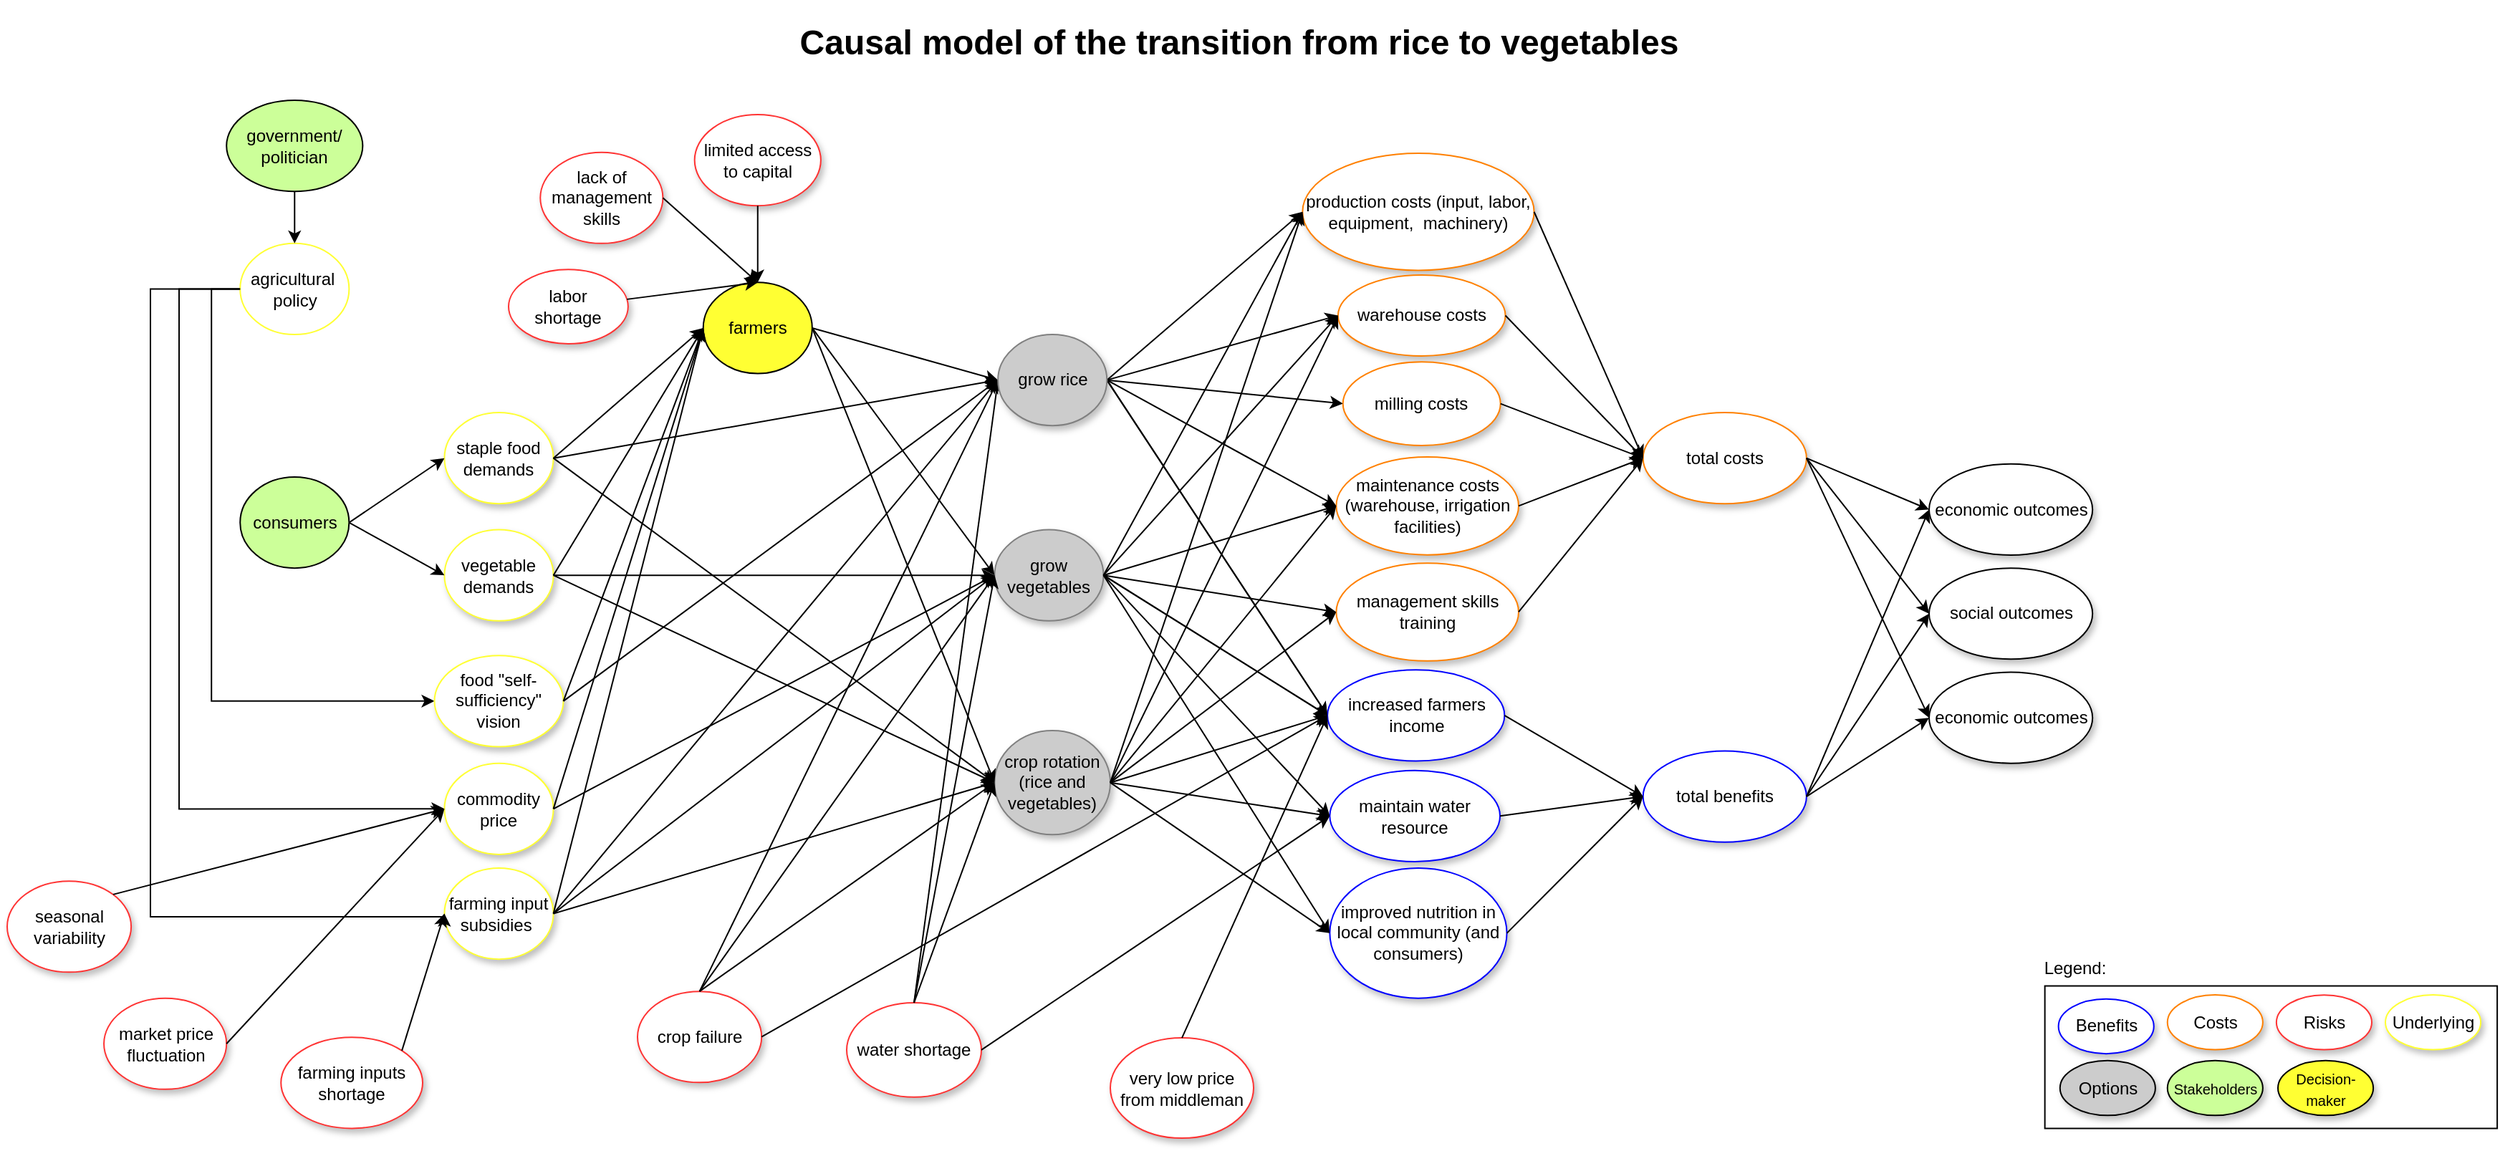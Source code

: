 <mxfile version="22.1.20" type="github">
  <diagram id="de_amEsHy38tS3pp2vvq" name="Page-4">
    <mxGraphModel dx="1972" dy="918" grid="1" gridSize="10" guides="1" tooltips="1" connect="1" arrows="1" fold="1" page="1" pageScale="1" pageWidth="1100" pageHeight="850" math="0" shadow="0">
      <root>
        <mxCell id="0" />
        <mxCell id="1" parent="0" />
        <mxCell id="ygxcdJTt3O7zTpUEZf1P-44" value="&lt;h1&gt;Causal model of the transition from rice to vegetables&lt;/h1&gt;" style="text;html=1;strokeColor=none;fillColor=none;spacing=5;spacingTop=-20;whiteSpace=wrap;overflow=hidden;rounded=0;align=center;" parent="1" vertex="1">
          <mxGeometry x="460" y="40" width="1120" height="50" as="geometry" />
        </mxCell>
        <mxCell id="gtn5RmGmdPiWdwUuMkL7-2" value="government/&lt;br&gt;politician" style="ellipse;whiteSpace=wrap;html=1;fillColor=#CCFF99;" parent="1" vertex="1">
          <mxGeometry x="313.101" y="100" width="95.072" height="63.593" as="geometry" />
        </mxCell>
        <mxCell id="gtn5RmGmdPiWdwUuMkL7-3" value="staple food demands" style="ellipse;whiteSpace=wrap;html=1;shadow=1;strokeColor=#FFFF33;" parent="1" vertex="1">
          <mxGeometry x="465.217" y="318.032" width="76.058" height="63.593" as="geometry" />
        </mxCell>
        <mxCell id="WlcWbEiDM5031LRk2Nps-14" style="edgeStyle=orthogonalEdgeStyle;rounded=0;orthogonalLoop=1;jettySize=auto;html=1;exitX=0;exitY=0.5;exitDx=0;exitDy=0;entryX=0;entryY=0.5;entryDx=0;entryDy=0;" edge="1" parent="1" source="gtn5RmGmdPiWdwUuMkL7-4" target="WlcWbEiDM5031LRk2Nps-13">
          <mxGeometry relative="1" as="geometry" />
        </mxCell>
        <mxCell id="gtn5RmGmdPiWdwUuMkL7-4" value="agricultural&amp;nbsp; policy" style="ellipse;whiteSpace=wrap;html=1;strokeColor=#FFFF33;" parent="1" vertex="1">
          <mxGeometry x="322.609" y="199.931" width="76.058" height="63.593" as="geometry" />
        </mxCell>
        <mxCell id="gtn5RmGmdPiWdwUuMkL7-9" style="edgeStyle=orthogonalEdgeStyle;rounded=0;orthogonalLoop=1;jettySize=auto;html=1;exitX=0.5;exitY=1;exitDx=0;exitDy=0;entryX=0.5;entryY=0;entryDx=0;entryDy=0;" parent="1" source="gtn5RmGmdPiWdwUuMkL7-2" target="gtn5RmGmdPiWdwUuMkL7-4" edge="1">
          <mxGeometry relative="1" as="geometry" />
        </mxCell>
        <mxCell id="gtn5RmGmdPiWdwUuMkL7-5" value="vegetable demands" style="ellipse;whiteSpace=wrap;html=1;shadow=1;strokeColor=#FFFF33;" parent="1" vertex="1">
          <mxGeometry x="465.217" y="399.794" width="76.058" height="63.593" as="geometry" />
        </mxCell>
        <mxCell id="gtn5RmGmdPiWdwUuMkL7-6" value="commodity price" style="ellipse;whiteSpace=wrap;html=1;shadow=1;strokeColor=#FFFF33;" parent="1" vertex="1">
          <mxGeometry x="465.217" y="562.866" width="76.058" height="63.593" as="geometry" />
        </mxCell>
        <mxCell id="gtn5RmGmdPiWdwUuMkL7-26" style="edgeStyle=orthogonalEdgeStyle;rounded=0;orthogonalLoop=1;jettySize=auto;html=1;exitX=0;exitY=0.5;exitDx=0;exitDy=0;entryX=0;entryY=0.5;entryDx=0;entryDy=0;" parent="1" source="gtn5RmGmdPiWdwUuMkL7-4" target="gtn5RmGmdPiWdwUuMkL7-6" edge="1">
          <mxGeometry relative="1" as="geometry">
            <Array as="points">
              <mxPoint x="280" y="232" />
              <mxPoint x="280" y="595" />
            </Array>
          </mxGeometry>
        </mxCell>
        <mxCell id="gtn5RmGmdPiWdwUuMkL7-8" value="grow vegetables" style="ellipse;whiteSpace=wrap;html=1;strokeColor=#808080;shadow=1;fillColor=#CCCCCC;" parent="1" vertex="1">
          <mxGeometry x="849.19" y="399.792" width="76.058" height="63.593" as="geometry" />
        </mxCell>
        <mxCell id="gtn5RmGmdPiWdwUuMkL7-20" value="crop rotation (rice and vegetables)" style="ellipse;whiteSpace=wrap;html=1;strokeColor=#808080;shadow=1;fillColor=#CCCCCC;" parent="1" vertex="1">
          <mxGeometry x="849.19" y="539.999" width="80.812" height="72.677" as="geometry" />
        </mxCell>
        <mxCell id="gtn5RmGmdPiWdwUuMkL7-23" value="consumers" style="ellipse;whiteSpace=wrap;html=1;fillColor=#CCFF99;" parent="1" vertex="1">
          <mxGeometry x="322.609" y="363.001" width="76.058" height="63.593" as="geometry" />
        </mxCell>
        <mxCell id="iEysgFRMbrWrRHz_KQDW-13" value="" style="endArrow=classic;html=1;rounded=0;entryX=0;entryY=0.5;entryDx=0;entryDy=0;exitX=1;exitY=0.5;exitDx=0;exitDy=0;" parent="1" source="gtn5RmGmdPiWdwUuMkL7-3" target="gtn5RmGmdPiWdwUuMkL7-20" edge="1">
          <mxGeometry width="50" height="50" relative="1" as="geometry">
            <mxPoint x="702.899" y="427.048" as="sourcePoint" />
            <mxPoint x="740.928" y="354.371" as="targetPoint" />
          </mxGeometry>
        </mxCell>
        <mxCell id="iEysgFRMbrWrRHz_KQDW-14" value="" style="endArrow=classic;html=1;rounded=0;entryX=0;entryY=0.5;entryDx=0;entryDy=0;exitX=1;exitY=0.5;exitDx=0;exitDy=0;" parent="1" source="gtn5RmGmdPiWdwUuMkL7-3" target="gtn5RmGmdPiWdwUuMkL7-7" edge="1">
          <mxGeometry width="50" height="50" relative="1" as="geometry">
            <mxPoint x="531.768" y="367.998" as="sourcePoint" />
            <mxPoint x="588.812" y="327.117" as="targetPoint" />
          </mxGeometry>
        </mxCell>
        <mxCell id="iEysgFRMbrWrRHz_KQDW-15" value="" style="endArrow=classic;html=1;rounded=0;entryX=0;entryY=0.5;entryDx=0;entryDy=0;exitX=1;exitY=0.5;exitDx=0;exitDy=0;" parent="1" source="gtn5RmGmdPiWdwUuMkL7-5" target="gtn5RmGmdPiWdwUuMkL7-8" edge="1">
          <mxGeometry width="50" height="50" relative="1" as="geometry">
            <mxPoint x="541.275" y="454.302" as="sourcePoint" />
            <mxPoint x="588.812" y="408.879" as="targetPoint" />
          </mxGeometry>
        </mxCell>
        <mxCell id="iEysgFRMbrWrRHz_KQDW-16" value="" style="endArrow=classic;html=1;rounded=0;entryX=0;entryY=0.5;entryDx=0;entryDy=0;exitX=1;exitY=0.5;exitDx=0;exitDy=0;" parent="1" source="gtn5RmGmdPiWdwUuMkL7-5" target="gtn5RmGmdPiWdwUuMkL7-20" edge="1">
          <mxGeometry width="50" height="50" relative="1" as="geometry">
            <mxPoint x="550.783" y="377.082" as="sourcePoint" />
            <mxPoint x="764.696" y="499.725" as="targetPoint" />
          </mxGeometry>
        </mxCell>
        <mxCell id="iEysgFRMbrWrRHz_KQDW-17" value="" style="endArrow=classic;html=1;rounded=0;entryX=0;entryY=0.5;entryDx=0;entryDy=0;exitX=1;exitY=0.5;exitDx=0;exitDy=0;" parent="1" source="gtn5RmGmdPiWdwUuMkL7-23" target="gtn5RmGmdPiWdwUuMkL7-3" edge="1">
          <mxGeometry width="50" height="50" relative="1" as="geometry">
            <mxPoint x="398.667" y="399.794" as="sourcePoint" />
            <mxPoint x="446.203" y="354.371" as="targetPoint" />
          </mxGeometry>
        </mxCell>
        <mxCell id="iEysgFRMbrWrRHz_KQDW-19" value="" style="endArrow=classic;html=1;rounded=0;entryX=0;entryY=0.5;entryDx=0;entryDy=0;exitX=1;exitY=0.5;exitDx=0;exitDy=0;" parent="1" source="gtn5RmGmdPiWdwUuMkL7-23" target="gtn5RmGmdPiWdwUuMkL7-5" edge="1">
          <mxGeometry width="50" height="50" relative="1" as="geometry">
            <mxPoint x="408.174" y="413.421" as="sourcePoint" />
            <mxPoint x="474.725" y="377.082" as="targetPoint" />
          </mxGeometry>
        </mxCell>
        <mxCell id="iEysgFRMbrWrRHz_KQDW-20" value="" style="endArrow=classic;html=1;rounded=0;entryX=0;entryY=0.5;entryDx=0;entryDy=0;exitX=1;exitY=0.5;exitDx=0;exitDy=0;" parent="1" source="gtn5RmGmdPiWdwUuMkL7-6" target="gtn5RmGmdPiWdwUuMkL7-8" edge="1">
          <mxGeometry width="50" height="50" relative="1" as="geometry">
            <mxPoint x="541.275" y="536.064" as="sourcePoint" />
            <mxPoint x="588.812" y="490.641" as="targetPoint" />
          </mxGeometry>
        </mxCell>
        <mxCell id="iEysgFRMbrWrRHz_KQDW-26" value="farming input subsidies&amp;nbsp;" style="ellipse;whiteSpace=wrap;html=1;shadow=1;strokeColor=#FFFF33;" parent="1" vertex="1">
          <mxGeometry x="465.217" y="635.996" width="76.058" height="63.593" as="geometry" />
        </mxCell>
        <mxCell id="iEysgFRMbrWrRHz_KQDW-30" value="" style="endArrow=classic;html=1;rounded=0;entryX=0;entryY=0.5;entryDx=0;entryDy=0;exitX=1;exitY=0.5;exitDx=0;exitDy=0;" parent="1" source="iEysgFRMbrWrRHz_KQDW-26" target="gtn5RmGmdPiWdwUuMkL7-7" edge="1">
          <mxGeometry width="50" height="50" relative="1" as="geometry">
            <mxPoint x="541.275" y="591.481" as="sourcePoint" />
            <mxPoint x="680.081" y="454.302" as="targetPoint" />
          </mxGeometry>
        </mxCell>
        <mxCell id="iEysgFRMbrWrRHz_KQDW-31" value="" style="endArrow=classic;html=1;rounded=0;entryX=0;entryY=0.5;entryDx=0;entryDy=0;exitX=1;exitY=0.5;exitDx=0;exitDy=0;" parent="1" source="iEysgFRMbrWrRHz_KQDW-26" target="gtn5RmGmdPiWdwUuMkL7-8" edge="1">
          <mxGeometry width="50" height="50" relative="1" as="geometry">
            <mxPoint x="541.275" y="590.572" as="sourcePoint" />
            <mxPoint x="689.588" y="394.343" as="targetPoint" />
          </mxGeometry>
        </mxCell>
        <mxCell id="iEysgFRMbrWrRHz_KQDW-29" style="edgeStyle=orthogonalEdgeStyle;rounded=0;orthogonalLoop=1;jettySize=auto;html=1;exitX=0;exitY=0.5;exitDx=0;exitDy=0;entryX=0;entryY=0.5;entryDx=0;entryDy=0;" parent="1" source="gtn5RmGmdPiWdwUuMkL7-4" target="iEysgFRMbrWrRHz_KQDW-26" edge="1">
          <mxGeometry relative="1" as="geometry">
            <mxPoint x="465.217" y="635.995" as="targetPoint" />
            <Array as="points">
              <mxPoint x="260" y="232" />
              <mxPoint x="260" y="670" />
              <mxPoint x="465" y="670" />
            </Array>
          </mxGeometry>
        </mxCell>
        <mxCell id="iEysgFRMbrWrRHz_KQDW-32" value="" style="endArrow=classic;html=1;rounded=0;entryX=0;entryY=0.5;entryDx=0;entryDy=0;exitX=1;exitY=0.5;exitDx=0;exitDy=0;" parent="1" source="iEysgFRMbrWrRHz_KQDW-26" target="gtn5RmGmdPiWdwUuMkL7-20" edge="1">
          <mxGeometry width="50" height="50" relative="1" as="geometry">
            <mxPoint x="541.275" y="590.572" as="sourcePoint" />
            <mxPoint x="699.096" y="403.428" as="targetPoint" />
          </mxGeometry>
        </mxCell>
        <mxCell id="iEysgFRMbrWrRHz_KQDW-33" value="farming inputs shortage" style="ellipse;whiteSpace=wrap;html=1;strokeColor=#FF3333;shadow=1;" parent="1" vertex="1">
          <mxGeometry x="351.13" y="754.1" width="98.87" height="63.59" as="geometry" />
        </mxCell>
        <mxCell id="iEysgFRMbrWrRHz_KQDW-34" value="market price fluctuation" style="ellipse;whiteSpace=wrap;html=1;strokeColor=#FF3333;shadow=1;" parent="1" vertex="1">
          <mxGeometry x="227.536" y="726.844" width="85.565" height="63.593" as="geometry" />
        </mxCell>
        <mxCell id="iEysgFRMbrWrRHz_KQDW-36" value="seasonal variability" style="ellipse;whiteSpace=wrap;html=1;strokeColor=#FF3333;shadow=1;" parent="1" vertex="1">
          <mxGeometry x="160" y="645.08" width="86.55" height="63.59" as="geometry" />
        </mxCell>
        <mxCell id="iEysgFRMbrWrRHz_KQDW-37" value="" style="endArrow=classic;html=1;rounded=0;entryX=0;entryY=0.5;entryDx=0;entryDy=0;exitX=1;exitY=0.5;exitDx=0;exitDy=0;" parent="1" source="iEysgFRMbrWrRHz_KQDW-34" target="gtn5RmGmdPiWdwUuMkL7-6" edge="1">
          <mxGeometry width="50" height="50" relative="1" as="geometry">
            <mxPoint x="360.638" y="718.668" as="sourcePoint" />
            <mxPoint x="497.542" y="645.082" as="targetPoint" />
          </mxGeometry>
        </mxCell>
        <mxCell id="iEysgFRMbrWrRHz_KQDW-38" value="" style="endArrow=classic;html=1;rounded=0;entryX=0;entryY=0.5;entryDx=0;entryDy=0;exitX=1;exitY=0;exitDx=0;exitDy=0;" parent="1" source="iEysgFRMbrWrRHz_KQDW-33" target="iEysgFRMbrWrRHz_KQDW-26" edge="1">
          <mxGeometry width="50" height="50" relative="1" as="geometry">
            <mxPoint x="503.246" y="813.148" as="sourcePoint" />
            <mxPoint x="607.826" y="676.878" as="targetPoint" />
          </mxGeometry>
        </mxCell>
        <mxCell id="iEysgFRMbrWrRHz_KQDW-39" value="" style="endArrow=classic;html=1;rounded=0;entryX=0;entryY=0.5;entryDx=0;entryDy=0;exitX=1;exitY=0;exitDx=0;exitDy=0;" parent="1" source="iEysgFRMbrWrRHz_KQDW-36" target="gtn5RmGmdPiWdwUuMkL7-6" edge="1">
          <mxGeometry width="50" height="50" relative="1" as="geometry">
            <mxPoint x="360.638" y="808.606" as="sourcePoint" />
            <mxPoint x="522.261" y="663.251" as="targetPoint" />
          </mxGeometry>
        </mxCell>
        <mxCell id="iEysgFRMbrWrRHz_KQDW-40" value="maintain water resource" style="ellipse;whiteSpace=wrap;html=1;shadow=1;strokeColor=#0000FF;" parent="1" vertex="1">
          <mxGeometry x="1083.185" y="567.863" width="118.841" height="63.593" as="geometry" />
        </mxCell>
        <mxCell id="iEysgFRMbrWrRHz_KQDW-41" value="improved nutrition in local community (and consumers)" style="ellipse;whiteSpace=wrap;html=1;shadow=1;strokeColor=#0000FF;" parent="1" vertex="1">
          <mxGeometry x="1083.188" y="635.995" width="123.594" height="90.847" as="geometry" />
        </mxCell>
        <mxCell id="iEysgFRMbrWrRHz_KQDW-42" value="increased farmers income" style="ellipse;whiteSpace=wrap;html=1;shadow=1;strokeColor=#0000FF;" parent="1" vertex="1">
          <mxGeometry x="1081.565" y="497.644" width="123.594" height="63.593" as="geometry" />
        </mxCell>
        <mxCell id="iEysgFRMbrWrRHz_KQDW-43" value="total benefits" style="ellipse;whiteSpace=wrap;html=1;shadow=1;strokeColor=#0000FF;" parent="1" vertex="1">
          <mxGeometry x="1301.855" y="554.233" width="114.087" height="63.593" as="geometry" />
        </mxCell>
        <mxCell id="iEysgFRMbrWrRHz_KQDW-44" value="total costs" style="ellipse;whiteSpace=wrap;html=1;strokeColor=#FF8000;shadow=1;" parent="1" vertex="1">
          <mxGeometry x="1301.855" y="318.03" width="114.087" height="63.593" as="geometry" />
        </mxCell>
        <mxCell id="iEysgFRMbrWrRHz_KQDW-45" value="economic outcomes" style="ellipse;whiteSpace=wrap;html=1;shadow=1;" parent="1" vertex="1">
          <mxGeometry x="1501.507" y="353.916" width="114.087" height="63.593" as="geometry" />
        </mxCell>
        <mxCell id="iEysgFRMbrWrRHz_KQDW-47" value="social outcomes" style="ellipse;whiteSpace=wrap;html=1;shadow=1;" parent="1" vertex="1">
          <mxGeometry x="1501.507" y="426.594" width="114.087" height="63.593" as="geometry" />
        </mxCell>
        <mxCell id="iEysgFRMbrWrRHz_KQDW-48" value="economic outcomes" style="ellipse;whiteSpace=wrap;html=1;shadow=1;" parent="1" vertex="1">
          <mxGeometry x="1501.507" y="499.271" width="114.087" height="63.593" as="geometry" />
        </mxCell>
        <mxCell id="iEysgFRMbrWrRHz_KQDW-49" value="" style="endArrow=classic;html=1;rounded=0;exitX=1;exitY=0.5;exitDx=0;exitDy=0;entryX=0;entryY=0.5;entryDx=0;entryDy=0;" parent="1" source="iEysgFRMbrWrRHz_KQDW-42" target="iEysgFRMbrWrRHz_KQDW-43" edge="1">
          <mxGeometry width="50" height="50" relative="1" as="geometry">
            <mxPoint x="1320.87" y="750.462" as="sourcePoint" />
            <mxPoint x="1368.406" y="705.039" as="targetPoint" />
          </mxGeometry>
        </mxCell>
        <mxCell id="iEysgFRMbrWrRHz_KQDW-50" value="" style="endArrow=classic;html=1;rounded=0;exitX=1;exitY=0.5;exitDx=0;exitDy=0;entryX=0;entryY=0.5;entryDx=0;entryDy=0;" parent="1" source="iEysgFRMbrWrRHz_KQDW-40" target="iEysgFRMbrWrRHz_KQDW-43" edge="1">
          <mxGeometry width="50" height="50" relative="1" as="geometry">
            <mxPoint x="1225.797" y="627.819" as="sourcePoint" />
            <mxPoint x="1368.406" y="673.243" as="targetPoint" />
          </mxGeometry>
        </mxCell>
        <mxCell id="iEysgFRMbrWrRHz_KQDW-51" value="" style="endArrow=classic;html=1;rounded=0;exitX=1;exitY=0.5;exitDx=0;exitDy=0;entryX=0;entryY=0.5;entryDx=0;entryDy=0;" parent="1" source="iEysgFRMbrWrRHz_KQDW-41" target="iEysgFRMbrWrRHz_KQDW-43" edge="1">
          <mxGeometry width="50" height="50" relative="1" as="geometry">
            <mxPoint x="1235.304" y="768.632" as="sourcePoint" />
            <mxPoint x="1377.913" y="741.378" as="targetPoint" />
          </mxGeometry>
        </mxCell>
        <mxCell id="iEysgFRMbrWrRHz_KQDW-52" value="" style="endArrow=classic;html=1;rounded=0;exitX=1;exitY=0.5;exitDx=0;exitDy=0;entryX=0;entryY=0.5;entryDx=0;entryDy=0;" parent="1" source="iEysgFRMbrWrRHz_KQDW-43" target="iEysgFRMbrWrRHz_KQDW-45" edge="1">
          <mxGeometry width="50" height="50" relative="1" as="geometry">
            <mxPoint x="1615.594" y="453.848" as="sourcePoint" />
            <mxPoint x="1758.203" y="499.271" as="targetPoint" />
          </mxGeometry>
        </mxCell>
        <mxCell id="iEysgFRMbrWrRHz_KQDW-53" value="" style="endArrow=classic;html=1;rounded=0;exitX=1;exitY=0.5;exitDx=0;exitDy=0;entryX=0;entryY=0.5;entryDx=0;entryDy=0;" parent="1" source="iEysgFRMbrWrRHz_KQDW-43" target="iEysgFRMbrWrRHz_KQDW-47" edge="1">
          <mxGeometry width="50" height="50" relative="1" as="geometry">
            <mxPoint x="1606.087" y="453.848" as="sourcePoint" />
            <mxPoint x="1729.681" y="432.045" as="targetPoint" />
          </mxGeometry>
        </mxCell>
        <mxCell id="iEysgFRMbrWrRHz_KQDW-54" value="" style="endArrow=classic;html=1;rounded=0;exitX=1;exitY=0.5;exitDx=0;exitDy=0;entryX=0;entryY=0.5;entryDx=0;entryDy=0;" parent="1" source="iEysgFRMbrWrRHz_KQDW-43" target="iEysgFRMbrWrRHz_KQDW-48" edge="1">
          <mxGeometry width="50" height="50" relative="1" as="geometry">
            <mxPoint x="1634.609" y="472.017" as="sourcePoint" />
            <mxPoint x="1758.203" y="450.214" as="targetPoint" />
          </mxGeometry>
        </mxCell>
        <mxCell id="iEysgFRMbrWrRHz_KQDW-55" value="" style="endArrow=classic;html=1;rounded=0;exitX=1;exitY=0.5;exitDx=0;exitDy=0;entryX=0;entryY=0.5;entryDx=0;entryDy=0;" parent="1" source="iEysgFRMbrWrRHz_KQDW-44" target="iEysgFRMbrWrRHz_KQDW-45" edge="1">
          <mxGeometry width="50" height="50" relative="1" as="geometry">
            <mxPoint x="1644.116" y="481.102" as="sourcePoint" />
            <mxPoint x="1739.188" y="399.34" as="targetPoint" />
          </mxGeometry>
        </mxCell>
        <mxCell id="iEysgFRMbrWrRHz_KQDW-56" value="" style="endArrow=classic;html=1;rounded=0;exitX=1;exitY=0.5;exitDx=0;exitDy=0;entryX=0;entryY=0.5;entryDx=0;entryDy=0;" parent="1" source="iEysgFRMbrWrRHz_KQDW-44" target="iEysgFRMbrWrRHz_KQDW-47" edge="1">
          <mxGeometry width="50" height="50" relative="1" as="geometry">
            <mxPoint x="1606.087" y="358.459" as="sourcePoint" />
            <mxPoint x="1748.696" y="408.424" as="targetPoint" />
          </mxGeometry>
        </mxCell>
        <mxCell id="iEysgFRMbrWrRHz_KQDW-57" value="" style="endArrow=classic;html=1;rounded=0;exitX=1;exitY=0.5;exitDx=0;exitDy=0;entryX=0;entryY=0.5;entryDx=0;entryDy=0;" parent="1" source="iEysgFRMbrWrRHz_KQDW-44" target="iEysgFRMbrWrRHz_KQDW-48" edge="1">
          <mxGeometry width="50" height="50" relative="1" as="geometry">
            <mxPoint x="1615.594" y="367.543" as="sourcePoint" />
            <mxPoint x="1758.203" y="417.509" as="targetPoint" />
          </mxGeometry>
        </mxCell>
        <mxCell id="iEysgFRMbrWrRHz_KQDW-59" value="production costs (input, labor, equipment,&amp;nbsp; machinery)" style="ellipse;whiteSpace=wrap;html=1;strokeColor=#FF8000;shadow=1;" parent="1" vertex="1">
          <mxGeometry x="1064.174" y="137.001" width="161.623" height="81.762" as="geometry" />
        </mxCell>
        <mxCell id="iEysgFRMbrWrRHz_KQDW-60" value="warehouse costs" style="ellipse;whiteSpace=wrap;html=1;strokeColor=#FF8000;shadow=1;" parent="1" vertex="1">
          <mxGeometry x="1088.96" y="222" width="116.81" height="56.46" as="geometry" />
        </mxCell>
        <mxCell id="iEysgFRMbrWrRHz_KQDW-62" value="maintenance costs (warehouse, irrigation facilities)" style="ellipse;whiteSpace=wrap;html=1;strokeColor=#FF8000;shadow=1;" parent="1" vertex="1">
          <mxGeometry x="1087.7" y="349.03" width="127.3" height="68.31" as="geometry" />
        </mxCell>
        <mxCell id="iEysgFRMbrWrRHz_KQDW-67" value="" style="endArrow=classic;html=1;rounded=0;exitX=1;exitY=0.5;exitDx=0;exitDy=0;entryX=0;entryY=0.5;entryDx=0;entryDy=0;" parent="1" source="gtn5RmGmdPiWdwUuMkL7-7" target="iEysgFRMbrWrRHz_KQDW-59" edge="1">
          <mxGeometry width="50" height="50" relative="1" as="geometry">
            <mxPoint x="978.609" y="481.556" as="sourcePoint" />
            <mxPoint x="1026.145" y="436.133" as="targetPoint" />
          </mxGeometry>
        </mxCell>
        <mxCell id="iEysgFRMbrWrRHz_KQDW-69" value="" style="endArrow=classic;html=1;rounded=0;exitX=1;exitY=0.5;exitDx=0;exitDy=0;entryX=0;entryY=0.5;entryDx=0;entryDy=0;" parent="1" source="gtn5RmGmdPiWdwUuMkL7-8" target="iEysgFRMbrWrRHz_KQDW-59" edge="1">
          <mxGeometry width="50" height="50" relative="1" as="geometry">
            <mxPoint x="908.255" y="385.259" as="sourcePoint" />
            <mxPoint x="988.116" y="313.49" as="targetPoint" />
          </mxGeometry>
        </mxCell>
        <mxCell id="iEysgFRMbrWrRHz_KQDW-70" value="" style="endArrow=classic;html=1;rounded=0;exitX=1;exitY=0.5;exitDx=0;exitDy=0;entryX=0;entryY=0.5;entryDx=0;entryDy=0;" parent="1" source="gtn5RmGmdPiWdwUuMkL7-20" target="iEysgFRMbrWrRHz_KQDW-59" edge="1">
          <mxGeometry width="50" height="50" relative="1" as="geometry">
            <mxPoint x="898.748" y="508.356" as="sourcePoint" />
            <mxPoint x="978.609" y="372.994" as="targetPoint" />
          </mxGeometry>
        </mxCell>
        <mxCell id="iEysgFRMbrWrRHz_KQDW-71" value="" style="endArrow=classic;html=1;rounded=0;exitX=1;exitY=0.5;exitDx=0;exitDy=0;entryX=0;entryY=0.5;entryDx=0;entryDy=0;" parent="1" source="gtn5RmGmdPiWdwUuMkL7-7" target="iEysgFRMbrWrRHz_KQDW-60" edge="1">
          <mxGeometry width="50" height="50" relative="1" as="geometry">
            <mxPoint x="908.255" y="385.259" as="sourcePoint" />
            <mxPoint x="1007.13" y="295.32" as="targetPoint" />
          </mxGeometry>
        </mxCell>
        <mxCell id="iEysgFRMbrWrRHz_KQDW-72" value="" style="endArrow=classic;html=1;rounded=0;exitX=1;exitY=0.5;exitDx=0;exitDy=0;entryX=0;entryY=0.5;entryDx=0;entryDy=0;" parent="1" source="gtn5RmGmdPiWdwUuMkL7-8" target="iEysgFRMbrWrRHz_KQDW-60" edge="1">
          <mxGeometry width="50" height="50" relative="1" as="geometry">
            <mxPoint x="908.255" y="385.259" as="sourcePoint" />
            <mxPoint x="1083.188" y="367.998" as="targetPoint" />
          </mxGeometry>
        </mxCell>
        <mxCell id="iEysgFRMbrWrRHz_KQDW-73" value="" style="endArrow=classic;html=1;rounded=0;exitX=1;exitY=0.5;exitDx=0;exitDy=0;entryX=0;entryY=0.5;entryDx=0;entryDy=0;" parent="1" source="gtn5RmGmdPiWdwUuMkL7-20" target="iEysgFRMbrWrRHz_KQDW-60" edge="1">
          <mxGeometry width="50" height="50" relative="1" as="geometry">
            <mxPoint x="917.762" y="394.343" as="sourcePoint" />
            <mxPoint x="1092.696" y="377.082" as="targetPoint" />
          </mxGeometry>
        </mxCell>
        <mxCell id="iEysgFRMbrWrRHz_KQDW-74" value="" style="endArrow=classic;html=1;rounded=0;exitX=1;exitY=0.5;exitDx=0;exitDy=0;entryX=0;entryY=0.5;entryDx=0;entryDy=0;" parent="1" source="gtn5RmGmdPiWdwUuMkL7-7" target="iEysgFRMbrWrRHz_KQDW-62" edge="1">
          <mxGeometry width="50" height="50" relative="1" as="geometry">
            <mxPoint x="927.27" y="403.428" as="sourcePoint" />
            <mxPoint x="1102.203" y="386.167" as="targetPoint" />
          </mxGeometry>
        </mxCell>
        <mxCell id="iEysgFRMbrWrRHz_KQDW-75" value="" style="endArrow=classic;html=1;rounded=0;exitX=1;exitY=0.5;exitDx=0;exitDy=0;entryX=0;entryY=0.5;entryDx=0;entryDy=0;" parent="1" source="gtn5RmGmdPiWdwUuMkL7-8" target="iEysgFRMbrWrRHz_KQDW-62" edge="1">
          <mxGeometry width="50" height="50" relative="1" as="geometry">
            <mxPoint x="908.255" y="385.259" as="sourcePoint" />
            <mxPoint x="1007.13" y="440.675" as="targetPoint" />
          </mxGeometry>
        </mxCell>
        <mxCell id="iEysgFRMbrWrRHz_KQDW-76" value="" style="endArrow=classic;html=1;rounded=0;exitX=1;exitY=0.5;exitDx=0;exitDy=0;entryX=0;entryY=0.5;entryDx=0;entryDy=0;" parent="1" source="gtn5RmGmdPiWdwUuMkL7-20" target="iEysgFRMbrWrRHz_KQDW-62" edge="1">
          <mxGeometry width="50" height="50" relative="1" as="geometry">
            <mxPoint x="908.255" y="448.851" as="sourcePoint" />
            <mxPoint x="1007.13" y="427.048" as="targetPoint" />
          </mxGeometry>
        </mxCell>
        <mxCell id="iEysgFRMbrWrRHz_KQDW-77" value="" style="endArrow=classic;html=1;rounded=0;exitX=1;exitY=0.5;exitDx=0;exitDy=0;entryX=0;entryY=0.5;entryDx=0;entryDy=0;" parent="1" source="iEysgFRMbrWrRHz_KQDW-59" target="iEysgFRMbrWrRHz_KQDW-44" edge="1">
          <mxGeometry width="50" height="50" relative="1" as="geometry">
            <mxPoint x="1045.159" y="418.709" as="sourcePoint" />
            <mxPoint x="1301.855" y="355.117" as="targetPoint" />
          </mxGeometry>
        </mxCell>
        <mxCell id="iEysgFRMbrWrRHz_KQDW-79" value="" style="endArrow=classic;html=1;rounded=0;exitX=1;exitY=0.5;exitDx=0;exitDy=0;entryX=0;entryY=0.5;entryDx=0;entryDy=0;" parent="1" source="iEysgFRMbrWrRHz_KQDW-60" target="iEysgFRMbrWrRHz_KQDW-44" edge="1">
          <mxGeometry width="50" height="50" relative="1" as="geometry">
            <mxPoint x="1197.275" y="250.643" as="sourcePoint" />
            <mxPoint x="1301.855" y="355.117" as="targetPoint" />
          </mxGeometry>
        </mxCell>
        <mxCell id="iEysgFRMbrWrRHz_KQDW-80" value="" style="endArrow=classic;html=1;rounded=0;exitX=1;exitY=0.5;exitDx=0;exitDy=0;entryX=0;entryY=0.5;entryDx=0;entryDy=0;" parent="1" source="iEysgFRMbrWrRHz_KQDW-62" target="iEysgFRMbrWrRHz_KQDW-44" edge="1">
          <mxGeometry width="50" height="50" relative="1" as="geometry">
            <mxPoint x="1197.275" y="336.947" as="sourcePoint" />
            <mxPoint x="1301.855" y="355.117" as="targetPoint" />
          </mxGeometry>
        </mxCell>
        <mxCell id="iEysgFRMbrWrRHz_KQDW-82" value="" style="endArrow=classic;html=1;rounded=0;exitX=1;exitY=0.5;exitDx=0;exitDy=0;entryX=0;entryY=0.5;entryDx=0;entryDy=0;" parent="1" source="gtn5RmGmdPiWdwUuMkL7-7" target="iEysgFRMbrWrRHz_KQDW-42" edge="1">
          <mxGeometry width="50" height="50" relative="1" as="geometry">
            <mxPoint x="1111.71" y="499.725" as="sourcePoint" />
            <mxPoint x="1159.246" y="454.302" as="targetPoint" />
          </mxGeometry>
        </mxCell>
        <mxCell id="iEysgFRMbrWrRHz_KQDW-83" value="" style="endArrow=classic;html=1;rounded=0;exitX=1;exitY=0.5;exitDx=0;exitDy=0;entryX=0;entryY=0.5;entryDx=0;entryDy=0;" parent="1" source="gtn5RmGmdPiWdwUuMkL7-8" target="iEysgFRMbrWrRHz_KQDW-42" edge="1">
          <mxGeometry width="50" height="50" relative="1" as="geometry">
            <mxPoint x="921.565" y="349.828" as="sourcePoint" />
            <mxPoint x="1121.217" y="517.895" as="targetPoint" />
          </mxGeometry>
        </mxCell>
        <mxCell id="iEysgFRMbrWrRHz_KQDW-84" value="" style="endArrow=classic;html=1;rounded=0;exitX=1;exitY=0.5;exitDx=0;exitDy=0;entryX=0;entryY=0.5;entryDx=0;entryDy=0;" parent="1" source="gtn5RmGmdPiWdwUuMkL7-20" target="iEysgFRMbrWrRHz_KQDW-42" edge="1">
          <mxGeometry width="50" height="50" relative="1" as="geometry">
            <mxPoint x="921.565" y="495.183" as="sourcePoint" />
            <mxPoint x="1121.217" y="517.895" as="targetPoint" />
          </mxGeometry>
        </mxCell>
        <mxCell id="iEysgFRMbrWrRHz_KQDW-85" value="" style="endArrow=classic;html=1;rounded=0;exitX=1;exitY=0.5;exitDx=0;exitDy=0;entryX=0;entryY=0.5;entryDx=0;entryDy=0;" parent="1" source="gtn5RmGmdPiWdwUuMkL7-7" target="iEysgFRMbrWrRHz_KQDW-42" edge="1">
          <mxGeometry width="50" height="50" relative="1" as="geometry">
            <mxPoint x="926.319" y="649.622" as="sourcePoint" />
            <mxPoint x="1095.548" y="517.895" as="targetPoint" />
          </mxGeometry>
        </mxCell>
        <mxCell id="iEysgFRMbrWrRHz_KQDW-86" value="" style="endArrow=classic;html=1;rounded=0;exitX=1;exitY=0.5;exitDx=0;exitDy=0;entryX=0;entryY=0.5;entryDx=0;entryDy=0;" parent="1" source="gtn5RmGmdPiWdwUuMkL7-8" target="iEysgFRMbrWrRHz_KQDW-42" edge="1">
          <mxGeometry width="50" height="50" relative="1" as="geometry">
            <mxPoint x="921.565" y="349.828" as="sourcePoint" />
            <mxPoint x="1095.548" y="517.895" as="targetPoint" />
          </mxGeometry>
        </mxCell>
        <mxCell id="iEysgFRMbrWrRHz_KQDW-87" value="" style="endArrow=classic;html=1;rounded=0;exitX=1;exitY=0.5;exitDx=0;exitDy=0;entryX=0;entryY=0.5;entryDx=0;entryDy=0;" parent="1" source="gtn5RmGmdPiWdwUuMkL7-20" target="iEysgFRMbrWrRHz_KQDW-40" edge="1">
          <mxGeometry width="50" height="50" relative="1" as="geometry">
            <mxPoint x="921.565" y="495.183" as="sourcePoint" />
            <mxPoint x="1095.548" y="517.895" as="targetPoint" />
          </mxGeometry>
        </mxCell>
        <mxCell id="iEysgFRMbrWrRHz_KQDW-88" value="" style="endArrow=classic;html=1;rounded=0;exitX=1;exitY=0.5;exitDx=0;exitDy=0;entryX=0;entryY=0.5;entryDx=0;entryDy=0;" parent="1" source="gtn5RmGmdPiWdwUuMkL7-20" target="iEysgFRMbrWrRHz_KQDW-41" edge="1">
          <mxGeometry width="50" height="50" relative="1" as="geometry">
            <mxPoint x="926.319" y="649.622" as="sourcePoint" />
            <mxPoint x="1095.548" y="595.114" as="targetPoint" />
          </mxGeometry>
        </mxCell>
        <mxCell id="iEysgFRMbrWrRHz_KQDW-89" value="" style="endArrow=classic;html=1;rounded=0;exitX=1;exitY=0.5;exitDx=0;exitDy=0;entryX=0;entryY=0.5;entryDx=0;entryDy=0;" parent="1" source="gtn5RmGmdPiWdwUuMkL7-8" target="iEysgFRMbrWrRHz_KQDW-40" edge="1">
          <mxGeometry width="50" height="50" relative="1" as="geometry">
            <mxPoint x="926.319" y="649.622" as="sourcePoint" />
            <mxPoint x="1092.696" y="690.503" as="targetPoint" />
          </mxGeometry>
        </mxCell>
        <mxCell id="iEysgFRMbrWrRHz_KQDW-90" value="" style="endArrow=classic;html=1;rounded=0;exitX=1;exitY=0.5;exitDx=0;exitDy=0;entryX=0;entryY=0.5;entryDx=0;entryDy=0;" parent="1" source="gtn5RmGmdPiWdwUuMkL7-8" target="iEysgFRMbrWrRHz_KQDW-41" edge="1">
          <mxGeometry width="50" height="50" relative="1" as="geometry">
            <mxPoint x="921.565" y="495.183" as="sourcePoint" />
            <mxPoint x="1095.548" y="595.114" as="targetPoint" />
          </mxGeometry>
        </mxCell>
        <mxCell id="iEysgFRMbrWrRHz_KQDW-91" value="crop failure" style="ellipse;whiteSpace=wrap;html=1;strokeColor=#FF3333;shadow=1;" parent="1" vertex="1">
          <mxGeometry x="600" y="722.07" width="86.59" height="63.59" as="geometry" />
        </mxCell>
        <mxCell id="ygxcdJTt3O7zTpUEZf1P-4" value="farmers" style="ellipse;whiteSpace=wrap;html=1;fillColor=#FFFF33;" parent="1" vertex="1">
          <mxGeometry x="645.855" y="227.185" width="76.058" height="63.593" as="geometry" />
        </mxCell>
        <mxCell id="ygxcdJTt3O7zTpUEZf1P-6" value="" style="endArrow=classic;html=1;rounded=0;entryX=0;entryY=0.5;entryDx=0;entryDy=0;exitX=1;exitY=0.5;exitDx=0;exitDy=0;" parent="1" source="ygxcdJTt3O7zTpUEZf1P-4" target="gtn5RmGmdPiWdwUuMkL7-7" edge="1">
          <mxGeometry width="50" height="50" relative="1" as="geometry">
            <mxPoint x="550.783" y="358.913" as="sourcePoint" />
            <mxPoint x="702.899" y="358.913" as="targetPoint" />
          </mxGeometry>
        </mxCell>
        <mxCell id="ygxcdJTt3O7zTpUEZf1P-8" value="" style="endArrow=classic;html=1;rounded=0;entryX=0;entryY=0.5;entryDx=0;entryDy=0;exitX=1;exitY=0.5;exitDx=0;exitDy=0;" parent="1" source="ygxcdJTt3O7zTpUEZf1P-4" target="gtn5RmGmdPiWdwUuMkL7-8" edge="1">
          <mxGeometry width="50" height="50" relative="1" as="geometry">
            <mxPoint x="664.87" y="254.439" as="sourcePoint" />
            <mxPoint x="702.899" y="358.913" as="targetPoint" />
          </mxGeometry>
        </mxCell>
        <mxCell id="ygxcdJTt3O7zTpUEZf1P-9" value="" style="endArrow=classic;html=1;rounded=0;entryX=0;entryY=0.5;entryDx=0;entryDy=0;exitX=1;exitY=0.5;exitDx=0;exitDy=0;" parent="1" source="ygxcdJTt3O7zTpUEZf1P-4" target="gtn5RmGmdPiWdwUuMkL7-20" edge="1">
          <mxGeometry width="50" height="50" relative="1" as="geometry">
            <mxPoint x="655.362" y="268.066" as="sourcePoint" />
            <mxPoint x="712.406" y="367.998" as="targetPoint" />
          </mxGeometry>
        </mxCell>
        <mxCell id="ygxcdJTt3O7zTpUEZf1P-11" value="" style="endArrow=classic;html=1;rounded=0;entryX=0;entryY=0.5;entryDx=0;entryDy=0;exitX=1;exitY=0.5;exitDx=0;exitDy=0;" parent="1" source="gtn5RmGmdPiWdwUuMkL7-3" target="ygxcdJTt3O7zTpUEZf1P-4" edge="1">
          <mxGeometry width="50" height="50" relative="1" as="geometry">
            <mxPoint x="664.87" y="277.151" as="sourcePoint" />
            <mxPoint x="721.913" y="377.082" as="targetPoint" />
          </mxGeometry>
        </mxCell>
        <mxCell id="ygxcdJTt3O7zTpUEZf1P-12" value="" style="endArrow=classic;html=1;rounded=0;entryX=0;entryY=0.5;entryDx=0;entryDy=0;exitX=1;exitY=0.5;exitDx=0;exitDy=0;" parent="1" source="gtn5RmGmdPiWdwUuMkL7-5" target="ygxcdJTt3O7zTpUEZf1P-4" edge="1">
          <mxGeometry width="50" height="50" relative="1" as="geometry">
            <mxPoint x="550.783" y="358.913" as="sourcePoint" />
            <mxPoint x="655.362" y="204.474" as="targetPoint" />
          </mxGeometry>
        </mxCell>
        <mxCell id="ygxcdJTt3O7zTpUEZf1P-13" value="" style="endArrow=classic;html=1;rounded=0;entryX=0;entryY=0.5;entryDx=0;entryDy=0;exitX=1;exitY=0.5;exitDx=0;exitDy=0;" parent="1" source="gtn5RmGmdPiWdwUuMkL7-6" target="ygxcdJTt3O7zTpUEZf1P-4" edge="1">
          <mxGeometry width="50" height="50" relative="1" as="geometry">
            <mxPoint x="560.29" y="367.998" as="sourcePoint" />
            <mxPoint x="664.87" y="213.558" as="targetPoint" />
          </mxGeometry>
        </mxCell>
        <mxCell id="ygxcdJTt3O7zTpUEZf1P-14" value="" style="endArrow=classic;html=1;rounded=0;entryX=0;entryY=0.5;entryDx=0;entryDy=0;exitX=1;exitY=0.5;exitDx=0;exitDy=0;" parent="1" source="iEysgFRMbrWrRHz_KQDW-26" target="ygxcdJTt3O7zTpUEZf1P-4" edge="1">
          <mxGeometry width="50" height="50" relative="1" as="geometry">
            <mxPoint x="569.797" y="377.082" as="sourcePoint" />
            <mxPoint x="674.377" y="222.643" as="targetPoint" />
          </mxGeometry>
        </mxCell>
        <mxCell id="ygxcdJTt3O7zTpUEZf1P-41" value="" style="group" parent="1" vertex="1" connectable="0">
          <mxGeometry x="1568.058" y="691.019" width="330" height="126.731" as="geometry" />
        </mxCell>
        <mxCell id="ygxcdJTt3O7zTpUEZf1P-40" value="Legend:" style="text;html=1;align=center;verticalAlign=middle;resizable=0;points=[];autosize=1;strokeColor=none;fillColor=none;" parent="ygxcdJTt3O7zTpUEZf1P-41" vertex="1">
          <mxGeometry width="70" height="30" as="geometry" />
        </mxCell>
        <mxCell id="ygxcdJTt3O7zTpUEZf1P-33" value="" style="rounded=0;whiteSpace=wrap;html=1;" parent="ygxcdJTt3O7zTpUEZf1P-41" vertex="1">
          <mxGeometry x="14.26" y="27.25" width="315.74" height="99.48" as="geometry" />
        </mxCell>
        <mxCell id="ygxcdJTt3O7zTpUEZf1P-34" value="Benefits" style="ellipse;whiteSpace=wrap;html=1;shadow=1;strokeColor=#0000FF;" parent="ygxcdJTt3O7zTpUEZf1P-41" vertex="1">
          <mxGeometry x="23.768" y="36.339" width="66.551" height="38.226" as="geometry" />
        </mxCell>
        <mxCell id="ygxcdJTt3O7zTpUEZf1P-35" value="Costs" style="ellipse;whiteSpace=wrap;html=1;shadow=1;strokeColor=#FF8000;" parent="ygxcdJTt3O7zTpUEZf1P-41" vertex="1">
          <mxGeometry x="99.826" y="33.545" width="66.551" height="38.226" as="geometry" />
        </mxCell>
        <mxCell id="ygxcdJTt3O7zTpUEZf1P-36" value="Risks" style="ellipse;whiteSpace=wrap;html=1;shadow=1;strokeColor=#FF3333;" parent="ygxcdJTt3O7zTpUEZf1P-41" vertex="1">
          <mxGeometry x="175.884" y="33.549" width="66.551" height="38.226" as="geometry" />
        </mxCell>
        <mxCell id="ygxcdJTt3O7zTpUEZf1P-37" value="Underlying" style="ellipse;whiteSpace=wrap;html=1;shadow=1;strokeColor=#FFFF33;" parent="ygxcdJTt3O7zTpUEZf1P-41" vertex="1">
          <mxGeometry x="251.948" y="33.541" width="66.551" height="38.226" as="geometry" />
        </mxCell>
        <mxCell id="ygxcdJTt3O7zTpUEZf1P-38" value="Options" style="ellipse;whiteSpace=wrap;html=1;shadow=1;strokeColor=default;fillColor=#CCCCCC;" parent="ygxcdJTt3O7zTpUEZf1P-41" vertex="1">
          <mxGeometry x="24.826" y="79.416" width="66.551" height="38.226" as="geometry" />
        </mxCell>
        <mxCell id="WlcWbEiDM5031LRk2Nps-33" value="&lt;font style=&quot;font-size: 10px;&quot;&gt;Decision-maker&lt;/font&gt;" style="ellipse;whiteSpace=wrap;html=1;shadow=1;strokeColor=default;fillColor=#FFFF33;" vertex="1" parent="ygxcdJTt3O7zTpUEZf1P-41">
          <mxGeometry x="176.946" y="79.416" width="66.551" height="38.226" as="geometry" />
        </mxCell>
        <mxCell id="ygxcdJTt3O7zTpUEZf1P-42" value="water shortage" style="ellipse;whiteSpace=wrap;html=1;strokeColor=#FF3333;shadow=1;" parent="1" vertex="1">
          <mxGeometry x="746" y="730" width="94" height="65.9" as="geometry" />
        </mxCell>
        <mxCell id="ygxcdJTt3O7zTpUEZf1P-43" value="" style="endArrow=classic;html=1;rounded=0;exitX=1;exitY=0.5;exitDx=0;exitDy=0;entryX=0;entryY=0.5;entryDx=0;entryDy=0;" parent="1" source="ygxcdJTt3O7zTpUEZf1P-42" target="iEysgFRMbrWrRHz_KQDW-40" edge="1">
          <mxGeometry width="50" height="50" relative="1" as="geometry">
            <mxPoint x="964.348" y="717.757" as="sourcePoint" />
            <mxPoint x="1095.548" y="517.895" as="targetPoint" />
          </mxGeometry>
        </mxCell>
        <mxCell id="WlcWbEiDM5031LRk2Nps-1" value="lack of management skills" style="ellipse;whiteSpace=wrap;html=1;strokeColor=#FF3333;shadow=1;" vertex="1" parent="1">
          <mxGeometry x="532.136" y="136.334" width="85.565" height="63.593" as="geometry" />
        </mxCell>
        <mxCell id="WlcWbEiDM5031LRk2Nps-2" value="labor &lt;br&gt;shortage" style="ellipse;whiteSpace=wrap;html=1;strokeColor=#FF3333;shadow=1;" vertex="1" parent="1">
          <mxGeometry x="510" y="218.1" width="83.41" height="51.9" as="geometry" />
        </mxCell>
        <mxCell id="WlcWbEiDM5031LRk2Nps-6" value="" style="endArrow=classic;html=1;rounded=0;entryX=0.5;entryY=0;entryDx=0;entryDy=0;exitX=1;exitY=0.5;exitDx=0;exitDy=0;" edge="1" parent="1" source="WlcWbEiDM5031LRk2Nps-1" target="ygxcdJTt3O7zTpUEZf1P-4">
          <mxGeometry width="50" height="50" relative="1" as="geometry">
            <mxPoint x="630" y="186.8" as="sourcePoint" />
            <mxPoint x="680" y="136.8" as="targetPoint" />
          </mxGeometry>
        </mxCell>
        <mxCell id="WlcWbEiDM5031LRk2Nps-7" value="" style="endArrow=classic;html=1;rounded=0;entryX=0.5;entryY=0;entryDx=0;entryDy=0;" edge="1" parent="1" source="WlcWbEiDM5031LRk2Nps-2" target="ygxcdJTt3O7zTpUEZf1P-4">
          <mxGeometry width="50" height="50" relative="1" as="geometry">
            <mxPoint x="816.98" y="220" as="sourcePoint" />
            <mxPoint x="756.98" y="273" as="targetPoint" />
          </mxGeometry>
        </mxCell>
        <mxCell id="WlcWbEiDM5031LRk2Nps-9" value="management skills training" style="ellipse;whiteSpace=wrap;html=1;strokeColor=#FF8000;shadow=1;" vertex="1" parent="1">
          <mxGeometry x="1087.7" y="423.08" width="127.3" height="68.31" as="geometry" />
        </mxCell>
        <mxCell id="WlcWbEiDM5031LRk2Nps-10" value="" style="endArrow=classic;html=1;rounded=0;exitX=1;exitY=0.5;exitDx=0;exitDy=0;entryX=0;entryY=0.5;entryDx=0;entryDy=0;" edge="1" parent="1" source="gtn5RmGmdPiWdwUuMkL7-8" target="WlcWbEiDM5031LRk2Nps-9">
          <mxGeometry width="50" height="50" relative="1" as="geometry">
            <mxPoint x="960" y="470" as="sourcePoint" />
            <mxPoint x="1080" y="430" as="targetPoint" />
          </mxGeometry>
        </mxCell>
        <mxCell id="WlcWbEiDM5031LRk2Nps-11" value="" style="endArrow=classic;html=1;rounded=0;exitX=1;exitY=0.5;exitDx=0;exitDy=0;entryX=0;entryY=0.5;entryDx=0;entryDy=0;" edge="1" parent="1" source="gtn5RmGmdPiWdwUuMkL7-20" target="WlcWbEiDM5031LRk2Nps-9">
          <mxGeometry width="50" height="50" relative="1" as="geometry">
            <mxPoint x="922" y="496" as="sourcePoint" />
            <mxPoint x="1098" y="405" as="targetPoint" />
          </mxGeometry>
        </mxCell>
        <mxCell id="WlcWbEiDM5031LRk2Nps-12" value="" style="endArrow=classic;html=1;rounded=0;entryX=0;entryY=0.5;entryDx=0;entryDy=0;exitX=1;exitY=0.5;exitDx=0;exitDy=0;" edge="1" parent="1" source="WlcWbEiDM5031LRk2Nps-9" target="iEysgFRMbrWrRHz_KQDW-44">
          <mxGeometry width="50" height="50" relative="1" as="geometry">
            <mxPoint x="1215" y="427.79" as="sourcePoint" />
            <mxPoint x="1301.855" y="355.117" as="targetPoint" />
          </mxGeometry>
        </mxCell>
        <mxCell id="WlcWbEiDM5031LRk2Nps-13" value="food &quot;self-sufficiency&quot; vision" style="ellipse;whiteSpace=wrap;html=1;shadow=1;strokeColor=#FFFF33;" vertex="1" parent="1">
          <mxGeometry x="458.25" y="487.64" width="90" height="63.59" as="geometry" />
        </mxCell>
        <mxCell id="WlcWbEiDM5031LRk2Nps-16" value="" style="endArrow=classic;html=1;rounded=0;exitX=1;exitY=0.5;exitDx=0;exitDy=0;entryX=0;entryY=0.5;entryDx=0;entryDy=0;" edge="1" parent="1" source="WlcWbEiDM5031LRk2Nps-13" target="ygxcdJTt3O7zTpUEZf1P-4">
          <mxGeometry width="50" height="50" relative="1" as="geometry">
            <mxPoint x="555.56" y="517.89" as="sourcePoint" />
            <mxPoint x="605.56" y="467.89" as="targetPoint" />
          </mxGeometry>
        </mxCell>
        <mxCell id="WlcWbEiDM5031LRk2Nps-17" value="" style="endArrow=classic;html=1;rounded=0;exitX=1;exitY=0.5;exitDx=0;exitDy=0;entryX=0;entryY=0.5;entryDx=0;entryDy=0;" edge="1" parent="1" source="WlcWbEiDM5031LRk2Nps-13" target="gtn5RmGmdPiWdwUuMkL7-7">
          <mxGeometry width="50" height="50" relative="1" as="geometry">
            <mxPoint x="558" y="529" as="sourcePoint" />
            <mxPoint x="656" y="269" as="targetPoint" />
          </mxGeometry>
        </mxCell>
        <mxCell id="WlcWbEiDM5031LRk2Nps-27" value="&lt;font style=&quot;font-size: 10px;&quot;&gt;Stakeholders&lt;/font&gt;" style="ellipse;whiteSpace=wrap;html=1;shadow=1;strokeColor=default;fillColor=#CCFF99;" vertex="1" parent="1">
          <mxGeometry x="1667.884" y="770.435" width="66.551" height="38.226" as="geometry" />
        </mxCell>
        <mxCell id="WlcWbEiDM5031LRk2Nps-30" value="milling costs" style="ellipse;whiteSpace=wrap;html=1;strokeColor=#FF8000;shadow=1;" vertex="1" parent="1">
          <mxGeometry x="1092.36" y="282.64" width="110" height="58.31" as="geometry" />
        </mxCell>
        <mxCell id="WlcWbEiDM5031LRk2Nps-31" value="" style="endArrow=classic;html=1;rounded=0;exitX=1;exitY=0.5;exitDx=0;exitDy=0;entryX=0;entryY=0.5;entryDx=0;entryDy=0;" edge="1" parent="1" source="gtn5RmGmdPiWdwUuMkL7-7" target="WlcWbEiDM5031LRk2Nps-30">
          <mxGeometry width="50" height="50" relative="1" as="geometry">
            <mxPoint x="960" y="440" as="sourcePoint" />
            <mxPoint x="1010" y="390" as="targetPoint" />
          </mxGeometry>
        </mxCell>
        <mxCell id="WlcWbEiDM5031LRk2Nps-32" value="" style="endArrow=classic;html=1;rounded=0;exitX=1;exitY=0.5;exitDx=0;exitDy=0;entryX=0;entryY=0.5;entryDx=0;entryDy=0;" edge="1" parent="1" source="WlcWbEiDM5031LRk2Nps-30" target="iEysgFRMbrWrRHz_KQDW-44">
          <mxGeometry width="50" height="50" relative="1" as="geometry">
            <mxPoint x="960" y="468" as="sourcePoint" />
            <mxPoint x="1301.855" y="355.117" as="targetPoint" />
          </mxGeometry>
        </mxCell>
        <mxCell id="WlcWbEiDM5031LRk2Nps-34" value="limited access to capital" style="ellipse;whiteSpace=wrap;html=1;strokeColor=#FF3333;shadow=1;" vertex="1" parent="1">
          <mxGeometry x="639.84" y="110" width="88.09" height="63.59" as="geometry" />
        </mxCell>
        <mxCell id="WlcWbEiDM5031LRk2Nps-35" value="" style="endArrow=classic;html=1;rounded=0;exitX=0.5;exitY=1;exitDx=0;exitDy=0;entryX=0.5;entryY=0;entryDx=0;entryDy=0;" edge="1" parent="1" source="WlcWbEiDM5031LRk2Nps-34" target="ygxcdJTt3O7zTpUEZf1P-4">
          <mxGeometry width="50" height="50" relative="1" as="geometry">
            <mxPoint x="960" y="480" as="sourcePoint" />
            <mxPoint x="1010" y="430" as="targetPoint" />
          </mxGeometry>
        </mxCell>
        <mxCell id="WlcWbEiDM5031LRk2Nps-36" value="very low price from middleman" style="ellipse;whiteSpace=wrap;html=1;strokeColor=#FF3333;shadow=1;" vertex="1" parent="1">
          <mxGeometry x="930.0" y="754.55" width="100" height="70" as="geometry" />
        </mxCell>
        <mxCell id="WlcWbEiDM5031LRk2Nps-37" value="" style="endArrow=classic;html=1;rounded=0;exitX=0.5;exitY=0;exitDx=0;exitDy=0;entryX=0;entryY=0.5;entryDx=0;entryDy=0;" edge="1" parent="1" source="WlcWbEiDM5031LRk2Nps-36" target="iEysgFRMbrWrRHz_KQDW-42">
          <mxGeometry width="50" height="50" relative="1" as="geometry">
            <mxPoint x="960" y="520" as="sourcePoint" />
            <mxPoint x="1010" y="470" as="targetPoint" />
          </mxGeometry>
        </mxCell>
        <mxCell id="WlcWbEiDM5031LRk2Nps-38" value="" style="endArrow=classic;html=1;rounded=0;exitX=0.5;exitY=0;exitDx=0;exitDy=0;entryX=0;entryY=0.5;entryDx=0;entryDy=0;" edge="1" parent="1" source="iEysgFRMbrWrRHz_KQDW-91" target="gtn5RmGmdPiWdwUuMkL7-7">
          <mxGeometry width="50" height="50" relative="1" as="geometry">
            <mxPoint x="960" y="520" as="sourcePoint" />
            <mxPoint x="1010" y="470" as="targetPoint" />
          </mxGeometry>
        </mxCell>
        <mxCell id="WlcWbEiDM5031LRk2Nps-39" value="" style="endArrow=classic;html=1;rounded=0;exitX=0.5;exitY=0;exitDx=0;exitDy=0;entryX=0;entryY=0.5;entryDx=0;entryDy=0;" edge="1" parent="1" source="iEysgFRMbrWrRHz_KQDW-91" target="gtn5RmGmdPiWdwUuMkL7-8">
          <mxGeometry width="50" height="50" relative="1" as="geometry">
            <mxPoint x="705" y="764" as="sourcePoint" />
            <mxPoint x="846" y="351" as="targetPoint" />
          </mxGeometry>
        </mxCell>
        <mxCell id="WlcWbEiDM5031LRk2Nps-40" value="" style="endArrow=classic;html=1;rounded=0;exitX=0.5;exitY=0;exitDx=0;exitDy=0;entryX=0;entryY=0.5;entryDx=0;entryDy=0;" edge="1" parent="1" source="iEysgFRMbrWrRHz_KQDW-91" target="gtn5RmGmdPiWdwUuMkL7-20">
          <mxGeometry width="50" height="50" relative="1" as="geometry">
            <mxPoint x="705" y="764" as="sourcePoint" />
            <mxPoint x="846" y="512" as="targetPoint" />
          </mxGeometry>
        </mxCell>
        <mxCell id="WlcWbEiDM5031LRk2Nps-42" value="" style="endArrow=classic;html=1;rounded=0;exitX=0.5;exitY=0;exitDx=0;exitDy=0;entryX=0;entryY=0.5;entryDx=0;entryDy=0;" edge="1" parent="1" source="ygxcdJTt3O7zTpUEZf1P-42" target="gtn5RmGmdPiWdwUuMkL7-7">
          <mxGeometry width="50" height="50" relative="1" as="geometry">
            <mxPoint x="1010" y="470" as="sourcePoint" />
            <mxPoint x="1060" y="420" as="targetPoint" />
          </mxGeometry>
        </mxCell>
        <mxCell id="WlcWbEiDM5031LRk2Nps-43" value="" style="endArrow=classic;html=1;rounded=0;exitX=0.5;exitY=0;exitDx=0;exitDy=0;entryX=0;entryY=0.5;entryDx=0;entryDy=0;" edge="1" parent="1" source="ygxcdJTt3O7zTpUEZf1P-42" target="gtn5RmGmdPiWdwUuMkL7-8">
          <mxGeometry width="50" height="50" relative="1" as="geometry">
            <mxPoint x="747" y="762" as="sourcePoint" />
            <mxPoint x="846" y="351" as="targetPoint" />
          </mxGeometry>
        </mxCell>
        <mxCell id="WlcWbEiDM5031LRk2Nps-44" value="" style="endArrow=classic;html=1;rounded=0;exitX=0.5;exitY=0;exitDx=0;exitDy=0;entryX=0;entryY=0.5;entryDx=0;entryDy=0;" edge="1" parent="1" source="ygxcdJTt3O7zTpUEZf1P-42" target="gtn5RmGmdPiWdwUuMkL7-20">
          <mxGeometry width="50" height="50" relative="1" as="geometry">
            <mxPoint x="747" y="762" as="sourcePoint" />
            <mxPoint x="846" y="512" as="targetPoint" />
          </mxGeometry>
        </mxCell>
        <mxCell id="WlcWbEiDM5031LRk2Nps-45" value="" style="endArrow=classic;html=1;rounded=0;exitX=1;exitY=0.5;exitDx=0;exitDy=0;entryX=0;entryY=0.5;entryDx=0;entryDy=0;" edge="1" parent="1" source="iEysgFRMbrWrRHz_KQDW-91" target="iEysgFRMbrWrRHz_KQDW-42">
          <mxGeometry width="50" height="50" relative="1" as="geometry">
            <mxPoint x="1010" y="470" as="sourcePoint" />
            <mxPoint x="1060" y="420" as="targetPoint" />
          </mxGeometry>
        </mxCell>
        <mxCell id="gtn5RmGmdPiWdwUuMkL7-7" value="grow rice" style="ellipse;whiteSpace=wrap;html=1;strokeColor=#808080;shadow=1;fillColor=#CCCCCC;" parent="1" vertex="1">
          <mxGeometry x="851.57" y="263.527" width="76.058" height="63.593" as="geometry" />
        </mxCell>
      </root>
    </mxGraphModel>
  </diagram>
</mxfile>
